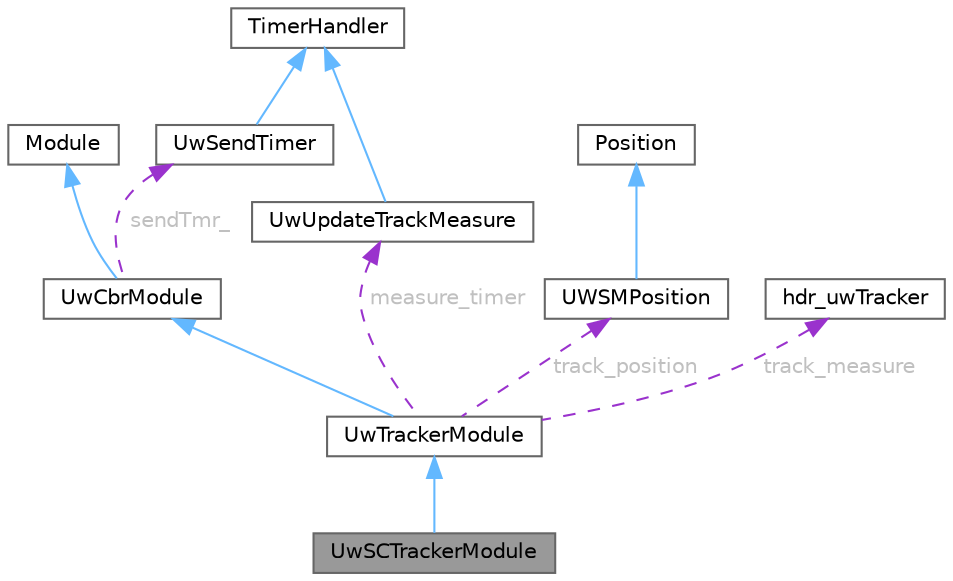 digraph "UwSCTrackerModule"
{
 // LATEX_PDF_SIZE
  bgcolor="transparent";
  edge [fontname=Helvetica,fontsize=10,labelfontname=Helvetica,labelfontsize=10];
  node [fontname=Helvetica,fontsize=10,shape=box,height=0.2,width=0.4];
  Node1 [id="Node000001",label="UwSCTrackerModule",height=0.2,width=0.4,color="gray40", fillcolor="grey60", style="filled", fontcolor="black",tooltip="UwSCTrackerModule class adds to the UwTrackerModule class the possibility to send cross layer message..."];
  Node2 -> Node1 [id="edge1_Node000001_Node000002",dir="back",color="steelblue1",style="solid",tooltip=" "];
  Node2 [id="Node000002",label="UwTrackerModule",height=0.2,width=0.4,color="gray40", fillcolor="white", style="filled",URL="$classUwTrackerModule.html",tooltip="UwTrackerModule class is used to track mobile nodes via sonar and share tracking information via pack..."];
  Node3 -> Node2 [id="edge2_Node000002_Node000003",dir="back",color="steelblue1",style="solid",tooltip=" "];
  Node3 [id="Node000003",label="UwCbrModule",height=0.2,width=0.4,color="gray40", fillcolor="white", style="filled",URL="$classUwCbrModule.html",tooltip="UwCbrModule class is used to manage UWCBR packets and to collect statistics about them."];
  Node4 -> Node3 [id="edge3_Node000003_Node000004",dir="back",color="steelblue1",style="solid",tooltip=" "];
  Node4 [id="Node000004",label="Module",height=0.2,width=0.4,color="gray40", fillcolor="white", style="filled",tooltip=" "];
  Node5 -> Node3 [id="edge4_Node000003_Node000005",dir="back",color="darkorchid3",style="dashed",tooltip=" ",label=" sendTmr_",fontcolor="grey" ];
  Node5 [id="Node000005",label="UwSendTimer",height=0.2,width=0.4,color="gray40", fillcolor="white", style="filled",URL="$classUwSendTimer.html",tooltip="UwSendTimer class is used to handle the scheduling period of UWCBR packets."];
  Node6 -> Node5 [id="edge5_Node000005_Node000006",dir="back",color="steelblue1",style="solid",tooltip=" "];
  Node6 [id="Node000006",label="TimerHandler",height=0.2,width=0.4,color="gray40", fillcolor="white", style="filled",tooltip=" "];
  Node7 -> Node2 [id="edge6_Node000002_Node000007",dir="back",color="darkorchid3",style="dashed",tooltip=" ",label=" track_position",fontcolor="grey" ];
  Node7 [id="Node000007",label="UWSMPosition",height=0.2,width=0.4,color="gray40", fillcolor="white", style="filled",URL="$classUWSMPosition.html",tooltip=" "];
  Node8 -> Node7 [id="edge7_Node000007_Node000008",dir="back",color="steelblue1",style="solid",tooltip=" "];
  Node8 [id="Node000008",label="Position",height=0.2,width=0.4,color="gray40", fillcolor="white", style="filled",tooltip=" "];
  Node9 -> Node2 [id="edge8_Node000002_Node000009",dir="back",color="darkorchid3",style="dashed",tooltip=" ",label=" track_measure",fontcolor="grey" ];
  Node9 [id="Node000009",label="hdr_uwTracker",height=0.2,width=0.4,color="gray40", fillcolor="white", style="filled",URL="$structhdr__uwTracker.html",tooltip="hdr_uwROV_ctr describes UWROV_ctr packets for controlling the ROV."];
  Node10 -> Node2 [id="edge9_Node000002_Node000010",dir="back",color="darkorchid3",style="dashed",tooltip=" ",label=" measure_timer",fontcolor="grey" ];
  Node10 [id="Node000010",label="UwUpdateTrackMeasure",height=0.2,width=0.4,color="gray40", fillcolor="white", style="filled",URL="$classUwUpdateTrackMeasure.html",tooltip=" "];
  Node6 -> Node10 [id="edge10_Node000010_Node000006",dir="back",color="steelblue1",style="solid",tooltip=" "];
}
